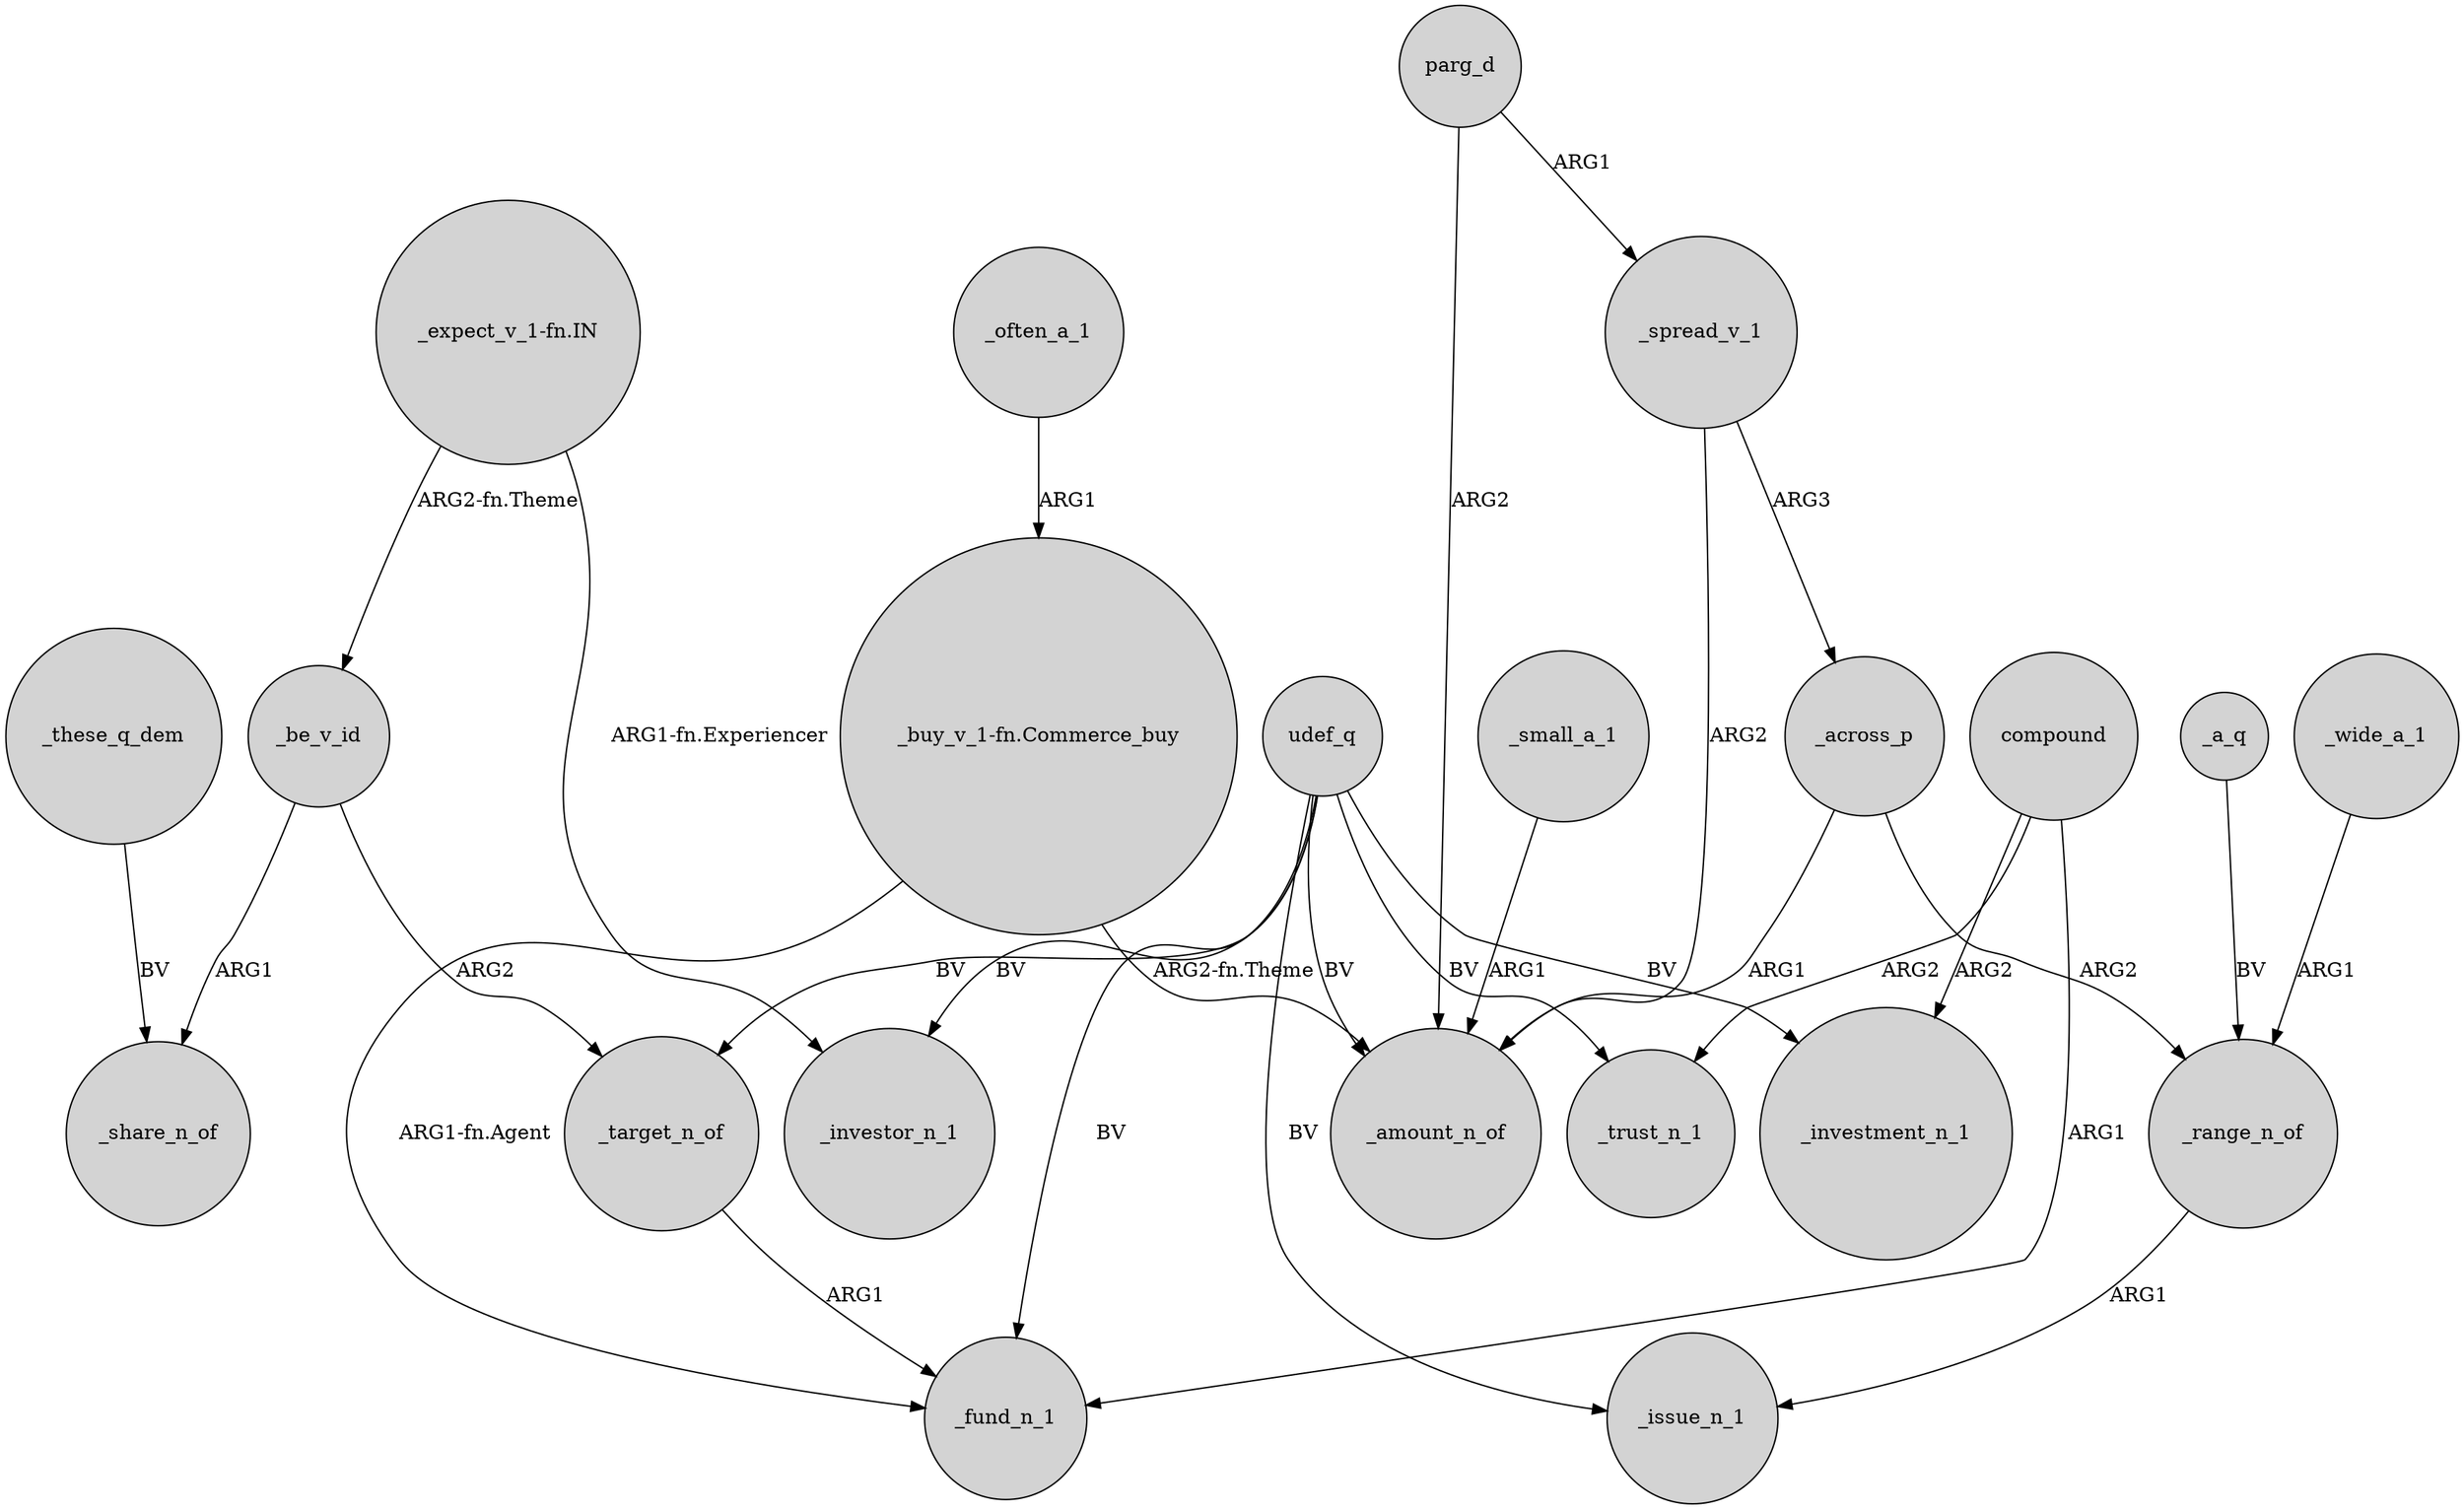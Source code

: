 digraph {
	node [shape=circle style=filled]
	_target_n_of -> _fund_n_1 [label=ARG1]
	parg_d -> _spread_v_1 [label=ARG1]
	udef_q -> _target_n_of [label=BV]
	udef_q -> _investor_n_1 [label=BV]
	udef_q -> _amount_n_of [label=BV]
	_often_a_1 -> "_buy_v_1-fn.Commerce_buy" [label=ARG1]
	_wide_a_1 -> _range_n_of [label=ARG1]
	compound -> _investment_n_1 [label=ARG2]
	"_expect_v_1-fn.IN" -> _be_v_id [label="ARG2-fn.Theme"]
	"_buy_v_1-fn.Commerce_buy" -> _fund_n_1 [label="ARG1-fn.Agent"]
	_spread_v_1 -> _amount_n_of [label=ARG2]
	compound -> _trust_n_1 [label=ARG2]
	_a_q -> _range_n_of [label=BV]
	udef_q -> _trust_n_1 [label=BV]
	"_expect_v_1-fn.IN" -> _investor_n_1 [label="ARG1-fn.Experiencer"]
	"_buy_v_1-fn.Commerce_buy" -> _amount_n_of [label="ARG2-fn.Theme"]
	_across_p -> _amount_n_of [label=ARG1]
	udef_q -> _issue_n_1 [label=BV]
	_be_v_id -> _share_n_of [label=ARG1]
	udef_q -> _fund_n_1 [label=BV]
	_across_p -> _range_n_of [label=ARG2]
	_small_a_1 -> _amount_n_of [label=ARG1]
	udef_q -> _investment_n_1 [label=BV]
	parg_d -> _amount_n_of [label=ARG2]
	_spread_v_1 -> _across_p [label=ARG3]
	_range_n_of -> _issue_n_1 [label=ARG1]
	_these_q_dem -> _share_n_of [label=BV]
	compound -> _fund_n_1 [label=ARG1]
	_be_v_id -> _target_n_of [label=ARG2]
}
